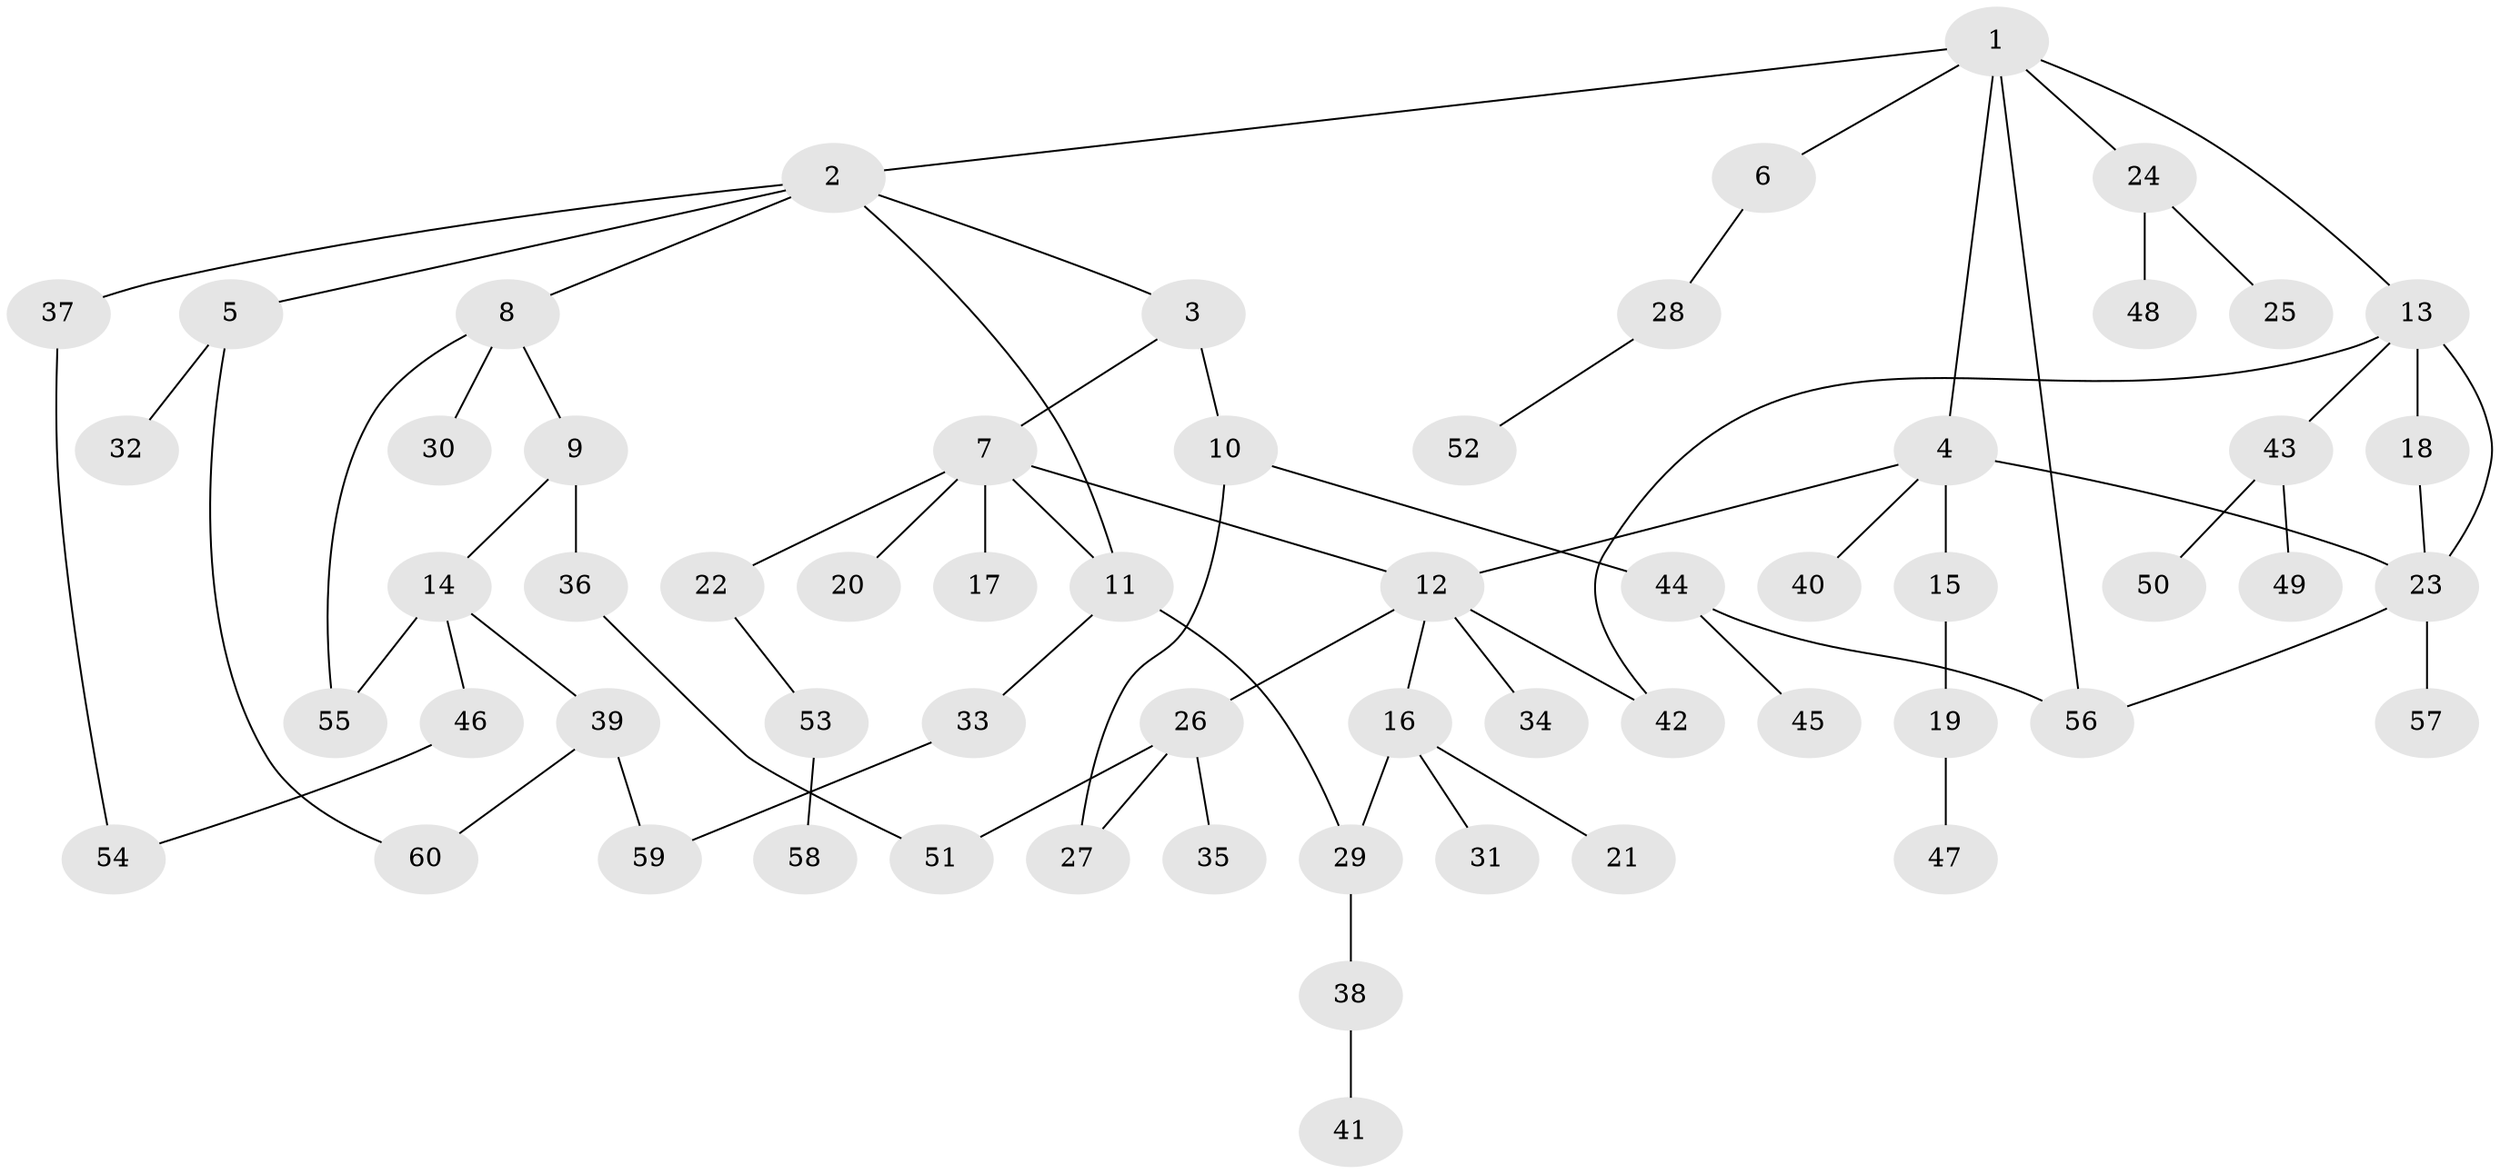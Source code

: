 // coarse degree distribution, {6: 0.046511627906976744, 3: 0.18604651162790697, 4: 0.16279069767441862, 2: 0.27906976744186046, 5: 0.046511627906976744, 1: 0.27906976744186046}
// Generated by graph-tools (version 1.1) at 2025/48/03/04/25 22:48:52]
// undirected, 60 vertices, 73 edges
graph export_dot {
  node [color=gray90,style=filled];
  1;
  2;
  3;
  4;
  5;
  6;
  7;
  8;
  9;
  10;
  11;
  12;
  13;
  14;
  15;
  16;
  17;
  18;
  19;
  20;
  21;
  22;
  23;
  24;
  25;
  26;
  27;
  28;
  29;
  30;
  31;
  32;
  33;
  34;
  35;
  36;
  37;
  38;
  39;
  40;
  41;
  42;
  43;
  44;
  45;
  46;
  47;
  48;
  49;
  50;
  51;
  52;
  53;
  54;
  55;
  56;
  57;
  58;
  59;
  60;
  1 -- 2;
  1 -- 4;
  1 -- 6;
  1 -- 13;
  1 -- 24;
  1 -- 56;
  2 -- 3;
  2 -- 5;
  2 -- 8;
  2 -- 37;
  2 -- 11;
  3 -- 7;
  3 -- 10;
  4 -- 15;
  4 -- 40;
  4 -- 12;
  4 -- 23;
  5 -- 32;
  5 -- 60;
  6 -- 28;
  7 -- 11;
  7 -- 12;
  7 -- 17;
  7 -- 20;
  7 -- 22;
  8 -- 9;
  8 -- 30;
  8 -- 55;
  9 -- 14;
  9 -- 36;
  10 -- 44;
  10 -- 27;
  11 -- 29;
  11 -- 33;
  12 -- 16;
  12 -- 26;
  12 -- 34;
  12 -- 42;
  13 -- 18;
  13 -- 23;
  13 -- 43;
  13 -- 42;
  14 -- 39;
  14 -- 46;
  14 -- 55;
  15 -- 19;
  16 -- 21;
  16 -- 31;
  16 -- 29;
  18 -- 23;
  19 -- 47;
  22 -- 53;
  23 -- 57;
  23 -- 56;
  24 -- 25;
  24 -- 48;
  26 -- 27;
  26 -- 35;
  26 -- 51;
  28 -- 52;
  29 -- 38;
  33 -- 59;
  36 -- 51;
  37 -- 54;
  38 -- 41;
  39 -- 59;
  39 -- 60;
  43 -- 49;
  43 -- 50;
  44 -- 45;
  44 -- 56;
  46 -- 54;
  53 -- 58;
}
